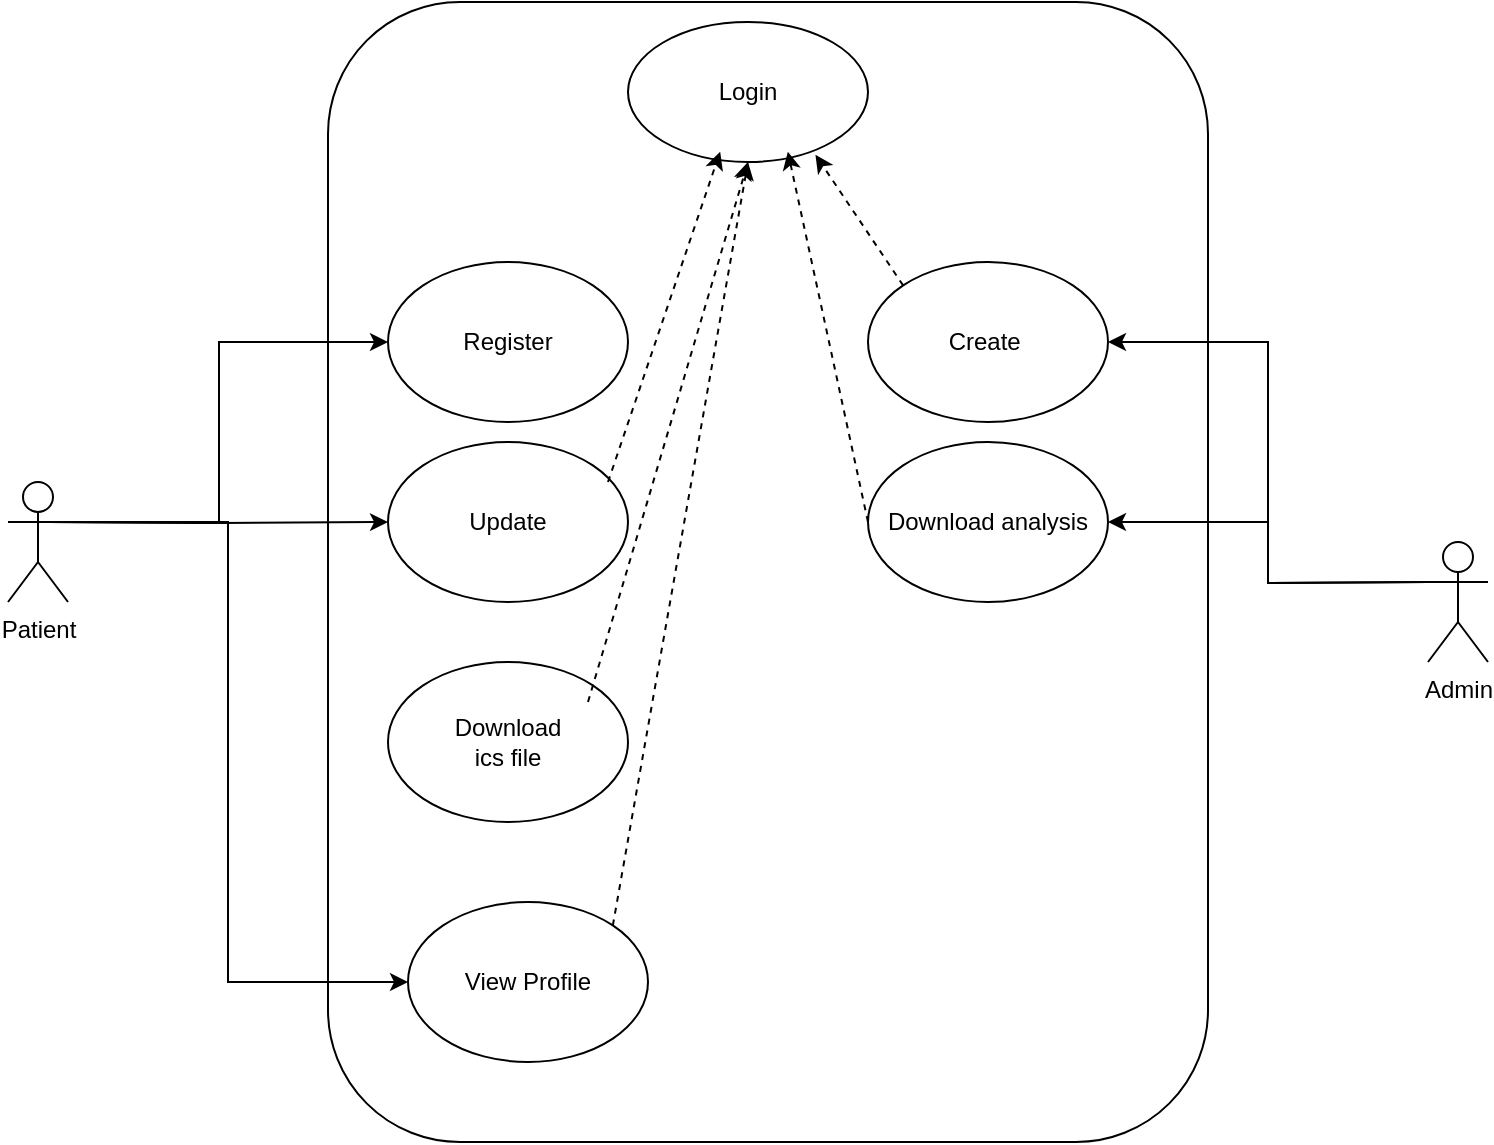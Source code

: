 <mxfile>
    <diagram name="Page-1" id="0oXXU5mvluxVdXDANO9r">
        <mxGraphModel dx="1139" dy="719" grid="1" gridSize="10" guides="1" tooltips="1" connect="1" arrows="1" fold="1" page="1" pageScale="1" pageWidth="850" pageHeight="1100" math="0" shadow="0">
            <root>
                <mxCell id="0"/>
                <mxCell id="1" parent="0"/>
                <mxCell id="OjxvisMtF8FCTCC9srCc-3" value="" style="rounded=1;whiteSpace=wrap;html=1;" vertex="1" parent="1">
                    <mxGeometry x="190" y="140" width="440" height="570" as="geometry"/>
                </mxCell>
                <mxCell id="OjxvisMtF8FCTCC9srCc-5" value="Login" style="ellipse;whiteSpace=wrap;html=1;" vertex="1" parent="1">
                    <mxGeometry x="340" y="150" width="120" height="70" as="geometry"/>
                </mxCell>
                <mxCell id="OjxvisMtF8FCTCC9srCc-7" value="Register" style="ellipse;whiteSpace=wrap;html=1;" vertex="1" parent="1">
                    <mxGeometry x="220" y="270" width="120" height="80" as="geometry"/>
                </mxCell>
                <mxCell id="OjxvisMtF8FCTCC9srCc-8" value="Update" style="ellipse;whiteSpace=wrap;html=1;" vertex="1" parent="1">
                    <mxGeometry x="220" y="360" width="120" height="80" as="geometry"/>
                </mxCell>
                <mxCell id="OjxvisMtF8FCTCC9srCc-9" value="Download&lt;br&gt;ics file" style="ellipse;whiteSpace=wrap;html=1;" vertex="1" parent="1">
                    <mxGeometry x="220" y="470" width="120" height="80" as="geometry"/>
                </mxCell>
                <mxCell id="OjxvisMtF8FCTCC9srCc-10" value="View Profile" style="ellipse;whiteSpace=wrap;html=1;" vertex="1" parent="1">
                    <mxGeometry x="230" y="590" width="120" height="80" as="geometry"/>
                </mxCell>
                <mxCell id="OjxvisMtF8FCTCC9srCc-20" value="Create&amp;nbsp;" style="ellipse;whiteSpace=wrap;html=1;" vertex="1" parent="1">
                    <mxGeometry x="460" y="270" width="120" height="80" as="geometry"/>
                </mxCell>
                <mxCell id="OjxvisMtF8FCTCC9srCc-21" value="Download analysis" style="ellipse;whiteSpace=wrap;html=1;" vertex="1" parent="1">
                    <mxGeometry x="460" y="360" width="120" height="80" as="geometry"/>
                </mxCell>
                <mxCell id="OjxvisMtF8FCTCC9srCc-41" style="edgeStyle=orthogonalEdgeStyle;rounded=0;orthogonalLoop=1;jettySize=auto;html=1;exitX=1;exitY=0.333;exitDx=0;exitDy=0;exitPerimeter=0;" edge="1" parent="1" target="OjxvisMtF8FCTCC9srCc-8">
                    <mxGeometry relative="1" as="geometry">
                        <mxPoint x="50" y="400" as="sourcePoint"/>
                    </mxGeometry>
                </mxCell>
                <mxCell id="OjxvisMtF8FCTCC9srCc-48" style="edgeStyle=orthogonalEdgeStyle;rounded=0;orthogonalLoop=1;jettySize=auto;html=1;exitX=1;exitY=0.333;exitDx=0;exitDy=0;exitPerimeter=0;entryX=0;entryY=0.5;entryDx=0;entryDy=0;" edge="1" parent="1" target="OjxvisMtF8FCTCC9srCc-10">
                    <mxGeometry relative="1" as="geometry">
                        <mxPoint x="50" y="400" as="sourcePoint"/>
                        <Array as="points">
                            <mxPoint x="140" y="400"/>
                            <mxPoint x="140" y="630"/>
                        </Array>
                    </mxGeometry>
                </mxCell>
                <mxCell id="OjxvisMtF8FCTCC9srCc-49" style="edgeStyle=orthogonalEdgeStyle;rounded=0;orthogonalLoop=1;jettySize=auto;html=1;exitX=1;exitY=0.333;exitDx=0;exitDy=0;exitPerimeter=0;entryX=0;entryY=0.5;entryDx=0;entryDy=0;" edge="1" parent="1" target="OjxvisMtF8FCTCC9srCc-7">
                    <mxGeometry relative="1" as="geometry">
                        <mxPoint x="50" y="400" as="sourcePoint"/>
                    </mxGeometry>
                </mxCell>
                <mxCell id="OjxvisMtF8FCTCC9srCc-46" style="edgeStyle=orthogonalEdgeStyle;rounded=0;orthogonalLoop=1;jettySize=auto;html=1;exitX=0;exitY=0.333;exitDx=0;exitDy=0;exitPerimeter=0;entryX=1;entryY=0.5;entryDx=0;entryDy=0;" edge="1" parent="1" target="OjxvisMtF8FCTCC9srCc-20">
                    <mxGeometry relative="1" as="geometry">
                        <mxPoint x="740" y="430" as="sourcePoint"/>
                    </mxGeometry>
                </mxCell>
                <mxCell id="OjxvisMtF8FCTCC9srCc-47" style="edgeStyle=orthogonalEdgeStyle;rounded=0;orthogonalLoop=1;jettySize=auto;html=1;exitX=0;exitY=0.333;exitDx=0;exitDy=0;exitPerimeter=0;entryX=1;entryY=0.5;entryDx=0;entryDy=0;" edge="1" parent="1" target="OjxvisMtF8FCTCC9srCc-21">
                    <mxGeometry relative="1" as="geometry">
                        <mxPoint x="740" y="430" as="sourcePoint"/>
                    </mxGeometry>
                </mxCell>
                <mxCell id="OjxvisMtF8FCTCC9srCc-52" value="" style="html=1;labelBackgroundColor=#ffffff;startArrow=none;startFill=0;startSize=6;endArrow=classic;endFill=1;endSize=6;jettySize=auto;orthogonalLoop=1;strokeWidth=1;dashed=1;fontSize=14;rounded=0;entryX=0.384;entryY=0.926;entryDx=0;entryDy=0;entryPerimeter=0;" edge="1" parent="1" target="OjxvisMtF8FCTCC9srCc-5">
                    <mxGeometry width="60" height="60" relative="1" as="geometry">
                        <mxPoint x="330" y="380" as="sourcePoint"/>
                        <mxPoint x="390" y="320" as="targetPoint"/>
                    </mxGeometry>
                </mxCell>
                <mxCell id="OjxvisMtF8FCTCC9srCc-57" value="" style="html=1;labelBackgroundColor=#ffffff;startArrow=none;startFill=0;startSize=6;endArrow=classic;endFill=1;endSize=6;jettySize=auto;orthogonalLoop=1;strokeWidth=1;dashed=1;fontSize=14;rounded=0;entryX=0.5;entryY=1;entryDx=0;entryDy=0;" edge="1" parent="1" target="OjxvisMtF8FCTCC9srCc-5">
                    <mxGeometry width="60" height="60" relative="1" as="geometry">
                        <mxPoint x="320" y="490" as="sourcePoint"/>
                        <mxPoint x="380" y="430" as="targetPoint"/>
                    </mxGeometry>
                </mxCell>
                <mxCell id="OjxvisMtF8FCTCC9srCc-58" value="" style="html=1;labelBackgroundColor=#ffffff;startArrow=none;startFill=0;startSize=6;endArrow=classic;endFill=1;endSize=6;jettySize=auto;orthogonalLoop=1;strokeWidth=1;dashed=1;fontSize=14;rounded=0;exitX=1;exitY=0;exitDx=0;exitDy=0;entryX=0.5;entryY=1;entryDx=0;entryDy=0;" edge="1" parent="1" source="OjxvisMtF8FCTCC9srCc-10" target="OjxvisMtF8FCTCC9srCc-5">
                    <mxGeometry width="60" height="60" relative="1" as="geometry">
                        <mxPoint x="450" y="540" as="sourcePoint"/>
                        <mxPoint x="510" y="480" as="targetPoint"/>
                    </mxGeometry>
                </mxCell>
                <mxCell id="OjxvisMtF8FCTCC9srCc-60" value="" style="html=1;labelBackgroundColor=#ffffff;startArrow=none;startFill=0;startSize=6;endArrow=classic;endFill=1;endSize=6;jettySize=auto;orthogonalLoop=1;strokeWidth=1;dashed=1;fontSize=14;rounded=0;entryX=0.781;entryY=0.948;entryDx=0;entryDy=0;entryPerimeter=0;exitX=0;exitY=0;exitDx=0;exitDy=0;" edge="1" parent="1" source="OjxvisMtF8FCTCC9srCc-20" target="OjxvisMtF8FCTCC9srCc-5">
                    <mxGeometry width="60" height="60" relative="1" as="geometry">
                        <mxPoint x="460" y="270" as="sourcePoint"/>
                        <mxPoint x="520" y="210" as="targetPoint"/>
                    </mxGeometry>
                </mxCell>
                <mxCell id="OjxvisMtF8FCTCC9srCc-63" value="" style="html=1;labelBackgroundColor=#ffffff;startArrow=none;startFill=0;startSize=6;endArrow=classic;endFill=1;endSize=6;jettySize=auto;orthogonalLoop=1;strokeWidth=1;dashed=1;fontSize=14;rounded=0;entryX=0.666;entryY=0.926;entryDx=0;entryDy=0;entryPerimeter=0;exitX=0;exitY=0.5;exitDx=0;exitDy=0;" edge="1" parent="1" source="OjxvisMtF8FCTCC9srCc-21" target="OjxvisMtF8FCTCC9srCc-5">
                    <mxGeometry width="60" height="60" relative="1" as="geometry">
                        <mxPoint x="450" y="540" as="sourcePoint"/>
                        <mxPoint x="510" y="480" as="targetPoint"/>
                    </mxGeometry>
                </mxCell>
                <mxCell id="Nm7YU18A-oD1n3cmU8Yh-4" value="Patient" style="shape=umlActor;html=1;verticalLabelPosition=bottom;verticalAlign=top;align=center;" vertex="1" parent="1">
                    <mxGeometry x="30" y="380" width="30" height="60" as="geometry"/>
                </mxCell>
                <mxCell id="Nm7YU18A-oD1n3cmU8Yh-5" value="Admin" style="shape=umlActor;html=1;verticalLabelPosition=bottom;verticalAlign=top;align=center;" vertex="1" parent="1">
                    <mxGeometry x="740" y="410" width="30" height="60" as="geometry"/>
                </mxCell>
            </root>
        </mxGraphModel>
    </diagram>
    <diagram id="NdNYiPOEsmP9TyqBwHUM" name="Page-2">
        <mxGraphModel dx="1050" dy="569" grid="1" gridSize="10" guides="1" tooltips="1" connect="1" arrows="1" fold="1" page="1" pageScale="1" pageWidth="850" pageHeight="1100" math="0" shadow="0">
            <root>
                <mxCell id="0"/>
                <mxCell id="1" parent="0"/>
                <mxCell id="u6cwHS6Pp6IdXkxPul-1-2" value="" style="endArrow=none;html=1;rounded=0;" edge="1" parent="1">
                    <mxGeometry width="50" height="50" relative="1" as="geometry">
                        <mxPoint x="540" y="190" as="sourcePoint"/>
                        <mxPoint x="540" y="190" as="targetPoint"/>
                    </mxGeometry>
                </mxCell>
                <mxCell id="u6cwHS6Pp6IdXkxPul-1-3" value="" style="group" vertex="1" connectable="0" parent="1">
                    <mxGeometry x="150" y="40" width="174" height="230" as="geometry"/>
                </mxCell>
                <mxCell id="8xv_I4WubuxWOhU9gOAq-2" value="" style="rounded=1;whiteSpace=wrap;html=1;" vertex="1" parent="u6cwHS6Pp6IdXkxPul-1-3">
                    <mxGeometry x="2" width="170" height="230" as="geometry"/>
                </mxCell>
                <mxCell id="u6cwHS6Pp6IdXkxPul-1-1" value="" style="endArrow=none;html=1;rounded=0;" edge="1" parent="u6cwHS6Pp6IdXkxPul-1-3">
                    <mxGeometry width="50" height="50" relative="1" as="geometry">
                        <mxPoint y="42" as="sourcePoint"/>
                        <mxPoint x="174" y="42" as="targetPoint"/>
                    </mxGeometry>
                </mxCell>
                <mxCell id="u6cwHS6Pp6IdXkxPul-1-12" value="" style="endArrow=none;html=1;rounded=0;" edge="1" parent="u6cwHS6Pp6IdXkxPul-1-3">
                    <mxGeometry width="50" height="50" relative="1" as="geometry">
                        <mxPoint x="1" y="166" as="sourcePoint"/>
                        <mxPoint x="175" y="166" as="targetPoint"/>
                    </mxGeometry>
                </mxCell>
                <mxCell id="u6cwHS6Pp6IdXkxPul-1-21" value="&lt;font style=&quot;font-size: 18px;&quot;&gt;User&lt;/font&gt;" style="text;strokeColor=none;align=center;fillColor=none;html=1;verticalAlign=middle;whiteSpace=wrap;rounded=0;" vertex="1" parent="u6cwHS6Pp6IdXkxPul-1-3">
                    <mxGeometry x="36" y="10" width="100" height="30" as="geometry"/>
                </mxCell>
                <mxCell id="u6cwHS6Pp6IdXkxPul-1-33" value="&lt;div style=&quot;text-align: left; font-size: 15px;&quot;&gt;&lt;span style=&quot;background-color: initial;&quot;&gt;&lt;font style=&quot;font-size: 15px;&quot;&gt;-age&lt;/font&gt;&lt;/span&gt;&lt;/div&gt;&lt;div style=&quot;text-align: left; font-size: 15px;&quot;&gt;&lt;font style=&quot;font-size: 15px;&quot;&gt;-dob&lt;/font&gt;&lt;/div&gt;&lt;div style=&quot;text-align: left; font-size: 15px;&quot;&gt;&lt;font style=&quot;font-size: 15px;&quot;&gt;-hivStatus&lt;/font&gt;&lt;/div&gt;&lt;div style=&quot;text-align: left; font-size: 15px;&quot;&gt;&lt;font style=&quot;font-size: 15px;&quot;&gt;-firstName&lt;/font&gt;&lt;/div&gt;&lt;div style=&quot;text-align: left; font-size: 15px;&quot;&gt;&lt;font style=&quot;font-size: 15px;&quot;&gt;-lastName&lt;/font&gt;&lt;/div&gt;&lt;div style=&quot;text-align: left; font-size: 15px;&quot;&gt;&lt;font style=&quot;font-size: 15px;&quot;&gt;-countryResidience&lt;/font&gt;&lt;/div&gt;" style="text;html=1;align=center;verticalAlign=middle;resizable=0;points=[];autosize=1;strokeColor=none;fillColor=none;" vertex="1" parent="u6cwHS6Pp6IdXkxPul-1-3">
                    <mxGeometry x="-3" y="39" width="150" height="120" as="geometry"/>
                </mxCell>
                <mxCell id="u6cwHS6Pp6IdXkxPul-1-13" value="" style="group" vertex="1" connectable="0" parent="1">
                    <mxGeometry x="520" y="43" width="174" height="230" as="geometry"/>
                </mxCell>
                <mxCell id="u6cwHS6Pp6IdXkxPul-1-14" value="" style="rounded=1;whiteSpace=wrap;html=1;" vertex="1" parent="u6cwHS6Pp6IdXkxPul-1-13">
                    <mxGeometry x="2" width="170" height="230" as="geometry"/>
                </mxCell>
                <mxCell id="u6cwHS6Pp6IdXkxPul-1-15" value="" style="endArrow=none;html=1;rounded=0;" edge="1" parent="u6cwHS6Pp6IdXkxPul-1-13">
                    <mxGeometry width="50" height="50" relative="1" as="geometry">
                        <mxPoint y="42" as="sourcePoint"/>
                        <mxPoint x="174" y="42" as="targetPoint"/>
                    </mxGeometry>
                </mxCell>
                <mxCell id="u6cwHS6Pp6IdXkxPul-1-16" value="" style="endArrow=none;html=1;rounded=0;" edge="1" parent="u6cwHS6Pp6IdXkxPul-1-13">
                    <mxGeometry width="50" height="50" relative="1" as="geometry">
                        <mxPoint x="1" y="122" as="sourcePoint"/>
                        <mxPoint x="175" y="122" as="targetPoint"/>
                    </mxGeometry>
                </mxCell>
                <mxCell id="u6cwHS6Pp6IdXkxPul-1-27" value="&lt;font style=&quot;font-size: 18px;&quot;&gt;Admin&lt;/font&gt;" style="text;html=1;align=center;verticalAlign=middle;resizable=0;points=[];autosize=1;strokeColor=none;fillColor=none;" vertex="1" parent="u6cwHS6Pp6IdXkxPul-1-13">
                    <mxGeometry x="52" y="5" width="70" height="40" as="geometry"/>
                </mxCell>
                <mxCell id="u6cwHS6Pp6IdXkxPul-1-34" value="&lt;div style=&quot;text-align: left; font-size: 15px;&quot;&gt;+createUser()&lt;/div&gt;&lt;div style=&quot;text-align: left; font-size: 15px;&quot;&gt;+downloadFile()&lt;/div&gt;&lt;div style=&quot;text-align: left; font-size: 15px;&quot;&gt;+&amp;nbsp;&lt;/div&gt;" style="text;html=1;align=center;verticalAlign=middle;resizable=0;points=[];autosize=1;strokeColor=none;fillColor=none;" vertex="1" parent="u6cwHS6Pp6IdXkxPul-1-13">
                    <mxGeometry y="117" width="130" height="70" as="geometry"/>
                </mxCell>
                <mxCell id="u6cwHS6Pp6IdXkxPul-1-17" value="" style="group" vertex="1" connectable="0" parent="1">
                    <mxGeometry x="130" y="341" width="190" height="230" as="geometry"/>
                </mxCell>
                <mxCell id="u6cwHS6Pp6IdXkxPul-1-18" value="" style="rounded=1;whiteSpace=wrap;html=1;" vertex="1" parent="u6cwHS6Pp6IdXkxPul-1-17">
                    <mxGeometry x="2" width="170" height="230" as="geometry"/>
                </mxCell>
                <mxCell id="u6cwHS6Pp6IdXkxPul-1-19" value="" style="endArrow=none;html=1;rounded=0;" edge="1" parent="u6cwHS6Pp6IdXkxPul-1-17">
                    <mxGeometry width="50" height="50" relative="1" as="geometry">
                        <mxPoint y="42" as="sourcePoint"/>
                        <mxPoint x="174" y="42" as="targetPoint"/>
                    </mxGeometry>
                </mxCell>
                <mxCell id="u6cwHS6Pp6IdXkxPul-1-20" value="" style="endArrow=none;html=1;rounded=0;" edge="1" parent="u6cwHS6Pp6IdXkxPul-1-17">
                    <mxGeometry width="50" height="50" relative="1" as="geometry">
                        <mxPoint x="1" y="80" as="sourcePoint"/>
                        <mxPoint x="175" y="80" as="targetPoint"/>
                    </mxGeometry>
                </mxCell>
                <mxCell id="u6cwHS6Pp6IdXkxPul-1-28" value="&lt;font style=&quot;font-size: 18px;&quot;&gt;Patient Profile&lt;/font&gt;" style="text;html=1;align=center;verticalAlign=middle;resizable=0;points=[];autosize=1;strokeColor=none;fillColor=none;" vertex="1" parent="u6cwHS6Pp6IdXkxPul-1-17">
                    <mxGeometry x="19" width="140" height="40" as="geometry"/>
                </mxCell>
                <mxCell id="u6cwHS6Pp6IdXkxPul-1-35" value="&lt;font style=&quot;font-size: 18px;&quot;&gt;-timeOfInfection()&lt;/font&gt;&lt;div style=&quot;font-size: 18px;&quot;&gt;&lt;font style=&quot;font-size: 18px;&quot;&gt;-onDrug()&lt;/font&gt;&lt;/div&gt;&lt;div style=&quot;font-size: 18px;&quot;&gt;&lt;font style=&quot;font-size: 18px;&quot;&gt;drugStartYear()&lt;/font&gt;&lt;/div&gt;" style="text;html=1;align=left;verticalAlign=middle;resizable=0;points=[];autosize=1;strokeColor=none;fillColor=none;" vertex="1" parent="u6cwHS6Pp6IdXkxPul-1-17">
                    <mxGeometry x="9" y="100" width="160" height="80" as="geometry"/>
                </mxCell>
                <mxCell id="u6cwHS6Pp6IdXkxPul-1-29" value="" style="endArrow=classic;html=1;rounded=0;entryX=1;entryY=0.455;entryDx=0;entryDy=0;entryPerimeter=0;exitX=0.009;exitY=0.435;exitDx=0;exitDy=0;exitPerimeter=0;" edge="1" parent="1" source="u6cwHS6Pp6IdXkxPul-1-14" target="8xv_I4WubuxWOhU9gOAq-2">
                    <mxGeometry width="50" height="50" relative="1" as="geometry">
                        <mxPoint x="400" y="300" as="sourcePoint"/>
                        <mxPoint x="450" y="250" as="targetPoint"/>
                    </mxGeometry>
                </mxCell>
                <mxCell id="u6cwHS6Pp6IdXkxPul-1-30" value="" style="endArrow=none;html=1;rounded=0;" edge="1" parent="1">
                    <mxGeometry width="50" height="50" relative="1" as="geometry">
                        <mxPoint x="220" y="340" as="sourcePoint"/>
                        <mxPoint x="220" y="270" as="targetPoint"/>
                    </mxGeometry>
                </mxCell>
            </root>
        </mxGraphModel>
    </diagram>
</mxfile>